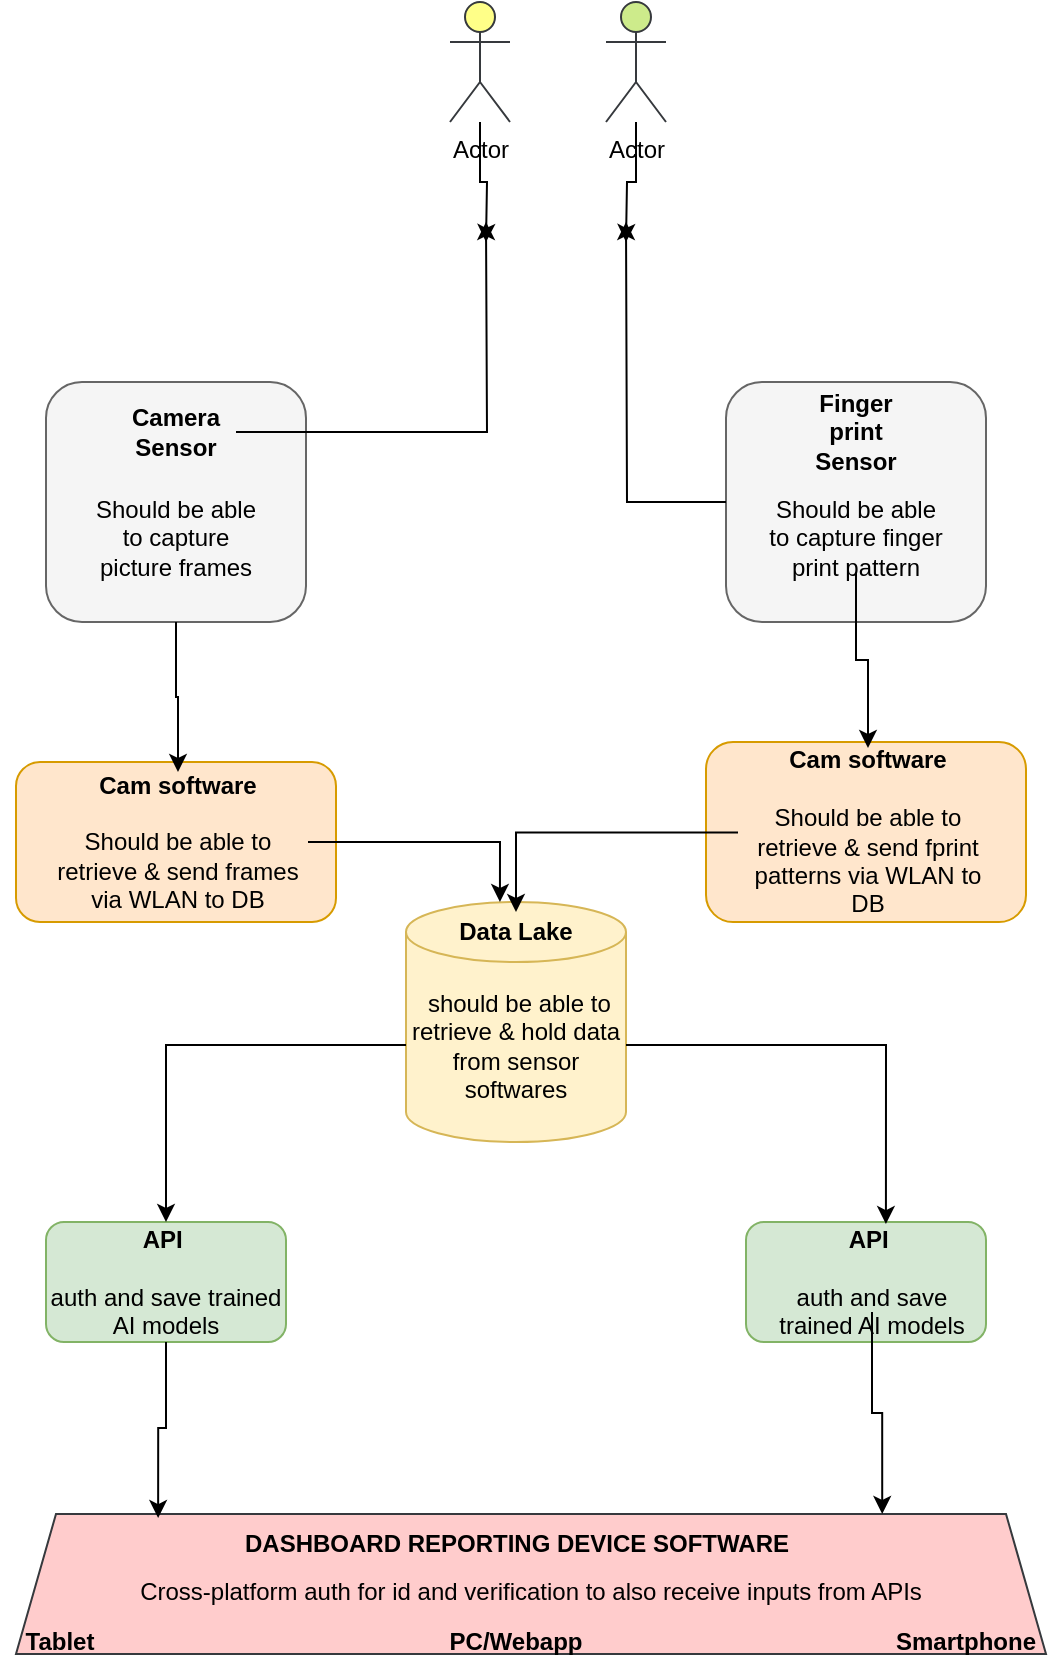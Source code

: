 <mxfile version="18.0.7" type="github">
  <diagram name="HL REQ" id="90a13364-a465-7bf4-72fc-28e22215d7a0">
    <mxGraphModel dx="801" dy="465" grid="1" gridSize="10" guides="1" tooltips="1" connect="1" arrows="1" fold="1" page="1" pageScale="1.5" pageWidth="1169" pageHeight="826" background="none" math="0" shadow="0">
      <root>
        <mxCell id="0" style=";html=1;" />
        <mxCell id="1" style=";html=1;" parent="0" />
        <mxCell id="mH4RBdHBhGK77Cxrk1bE-4" value="" style="group" vertex="1" connectable="0" parent="1">
          <mxGeometry x="660" y="430" width="130" height="120" as="geometry" />
        </mxCell>
        <mxCell id="mH4RBdHBhGK77Cxrk1bE-1" value="" style="rounded=1;whiteSpace=wrap;html=1;fillColor=#f5f5f5;fontColor=#333333;strokeColor=#666666;" vertex="1" parent="mH4RBdHBhGK77Cxrk1bE-4">
          <mxGeometry width="130" height="120" as="geometry" />
        </mxCell>
        <mxCell id="mH4RBdHBhGK77Cxrk1bE-2" value="&lt;b&gt;Camera Sensor&lt;/b&gt;" style="text;html=1;strokeColor=none;fillColor=none;align=center;verticalAlign=middle;whiteSpace=wrap;rounded=0;" vertex="1" parent="mH4RBdHBhGK77Cxrk1bE-4">
          <mxGeometry x="35" y="10" width="60" height="30" as="geometry" />
        </mxCell>
        <mxCell id="mH4RBdHBhGK77Cxrk1bE-3" value="Should be able to capture picture frames" style="text;html=1;strokeColor=none;fillColor=none;align=center;verticalAlign=middle;whiteSpace=wrap;rounded=0;" vertex="1" parent="mH4RBdHBhGK77Cxrk1bE-4">
          <mxGeometry x="20" y="60" width="90" height="35" as="geometry" />
        </mxCell>
        <mxCell id="mH4RBdHBhGK77Cxrk1bE-5" value="" style="group" vertex="1" connectable="0" parent="1">
          <mxGeometry x="1000" y="430" width="130" height="120" as="geometry" />
        </mxCell>
        <mxCell id="mH4RBdHBhGK77Cxrk1bE-6" value="" style="rounded=1;whiteSpace=wrap;html=1;fillColor=#f5f5f5;fontColor=#333333;strokeColor=#666666;" vertex="1" parent="mH4RBdHBhGK77Cxrk1bE-5">
          <mxGeometry width="130" height="120" as="geometry" />
        </mxCell>
        <mxCell id="mH4RBdHBhGK77Cxrk1bE-7" value="&lt;b&gt;Finger print Sensor&lt;/b&gt;" style="text;html=1;strokeColor=none;fillColor=none;align=center;verticalAlign=middle;whiteSpace=wrap;rounded=0;" vertex="1" parent="mH4RBdHBhGK77Cxrk1bE-5">
          <mxGeometry x="35" y="10" width="60" height="30" as="geometry" />
        </mxCell>
        <mxCell id="mH4RBdHBhGK77Cxrk1bE-8" value="Should be able to capture finger print pattern" style="text;html=1;strokeColor=none;fillColor=none;align=center;verticalAlign=middle;whiteSpace=wrap;rounded=0;" vertex="1" parent="mH4RBdHBhGK77Cxrk1bE-5">
          <mxGeometry x="20" y="60" width="90" height="35" as="geometry" />
        </mxCell>
        <mxCell id="mH4RBdHBhGK77Cxrk1bE-12" value="" style="group" vertex="1" connectable="0" parent="1">
          <mxGeometry x="645" y="620" width="160" height="80" as="geometry" />
        </mxCell>
        <mxCell id="mH4RBdHBhGK77Cxrk1bE-9" value="" style="rounded=1;whiteSpace=wrap;html=1;fillColor=#ffe6cc;strokeColor=#d79b00;" vertex="1" parent="mH4RBdHBhGK77Cxrk1bE-12">
          <mxGeometry width="160" height="80" as="geometry" />
        </mxCell>
        <mxCell id="mH4RBdHBhGK77Cxrk1bE-11" value="&lt;b&gt;Cam software&lt;/b&gt;&lt;br&gt;&lt;br&gt;Should be able to retrieve &amp;amp; send frames via WLAN&lt;b&gt;&amp;nbsp;&lt;/b&gt;to DB" style="text;html=1;strokeColor=none;fillColor=none;align=center;verticalAlign=middle;whiteSpace=wrap;rounded=0;" vertex="1" parent="mH4RBdHBhGK77Cxrk1bE-12">
          <mxGeometry x="16" y="5" width="130" height="70" as="geometry" />
        </mxCell>
        <mxCell id="mH4RBdHBhGK77Cxrk1bE-13" value="" style="group" vertex="1" connectable="0" parent="1">
          <mxGeometry x="990" y="610" width="160" height="90" as="geometry" />
        </mxCell>
        <mxCell id="mH4RBdHBhGK77Cxrk1bE-14" value="" style="rounded=1;whiteSpace=wrap;html=1;fillColor=#ffe6cc;strokeColor=#d79b00;" vertex="1" parent="mH4RBdHBhGK77Cxrk1bE-13">
          <mxGeometry width="160" height="90" as="geometry" />
        </mxCell>
        <mxCell id="mH4RBdHBhGK77Cxrk1bE-15" value="&lt;b&gt;Cam software&lt;/b&gt;&lt;br&gt;&lt;br&gt;Should be able to retrieve &amp;amp; send fprint patterns via WLAN&lt;b&gt;&amp;nbsp;&lt;/b&gt;to DB" style="text;html=1;strokeColor=none;fillColor=none;align=center;verticalAlign=middle;whiteSpace=wrap;rounded=0;" vertex="1" parent="mH4RBdHBhGK77Cxrk1bE-13">
          <mxGeometry x="16" y="3" width="130" height="84.375" as="geometry" />
        </mxCell>
        <mxCell id="mH4RBdHBhGK77Cxrk1bE-16" style="edgeStyle=orthogonalEdgeStyle;rounded=0;orthogonalLoop=1;jettySize=auto;html=1;entryX=0.5;entryY=0;entryDx=0;entryDy=0;" edge="1" parent="1" source="mH4RBdHBhGK77Cxrk1bE-8" target="mH4RBdHBhGK77Cxrk1bE-15">
          <mxGeometry relative="1" as="geometry" />
        </mxCell>
        <mxCell id="mH4RBdHBhGK77Cxrk1bE-17" style="edgeStyle=orthogonalEdgeStyle;rounded=0;orthogonalLoop=1;jettySize=auto;html=1;entryX=0.5;entryY=0;entryDx=0;entryDy=0;" edge="1" parent="1" source="mH4RBdHBhGK77Cxrk1bE-1" target="mH4RBdHBhGK77Cxrk1bE-11">
          <mxGeometry relative="1" as="geometry" />
        </mxCell>
        <mxCell id="mH4RBdHBhGK77Cxrk1bE-18" style="edgeStyle=orthogonalEdgeStyle;rounded=0;orthogonalLoop=1;jettySize=auto;html=1;" edge="1" parent="1" source="mH4RBdHBhGK77Cxrk1bE-2">
          <mxGeometry relative="1" as="geometry">
            <mxPoint x="880" y="350" as="targetPoint" />
          </mxGeometry>
        </mxCell>
        <mxCell id="mH4RBdHBhGK77Cxrk1bE-19" style="edgeStyle=orthogonalEdgeStyle;rounded=0;orthogonalLoop=1;jettySize=auto;html=1;" edge="1" parent="1" source="mH4RBdHBhGK77Cxrk1bE-6">
          <mxGeometry relative="1" as="geometry">
            <mxPoint x="950" y="350" as="targetPoint" />
          </mxGeometry>
        </mxCell>
        <mxCell id="mH4RBdHBhGK77Cxrk1bE-21" style="edgeStyle=orthogonalEdgeStyle;rounded=0;orthogonalLoop=1;jettySize=auto;html=1;" edge="1" parent="1" source="mH4RBdHBhGK77Cxrk1bE-20">
          <mxGeometry relative="1" as="geometry">
            <mxPoint x="880" y="360" as="targetPoint" />
          </mxGeometry>
        </mxCell>
        <mxCell id="mH4RBdHBhGK77Cxrk1bE-20" value="Actor" style="shape=umlActor;verticalLabelPosition=bottom;verticalAlign=top;html=1;outlineConnect=0;fillColor=#ffff88;strokeColor=#36393d;" vertex="1" parent="1">
          <mxGeometry x="862" y="240" width="30" height="60" as="geometry" />
        </mxCell>
        <mxCell id="mH4RBdHBhGK77Cxrk1bE-25" style="edgeStyle=orthogonalEdgeStyle;rounded=0;orthogonalLoop=1;jettySize=auto;html=1;" edge="1" parent="1" source="mH4RBdHBhGK77Cxrk1bE-24">
          <mxGeometry relative="1" as="geometry">
            <mxPoint x="950" y="360" as="targetPoint" />
          </mxGeometry>
        </mxCell>
        <mxCell id="mH4RBdHBhGK77Cxrk1bE-24" value="Actor" style="shape=umlActor;verticalLabelPosition=bottom;verticalAlign=top;html=1;outlineConnect=0;fillColor=#cdeb8b;strokeColor=#36393d;" vertex="1" parent="1">
          <mxGeometry x="940" y="240" width="30" height="60" as="geometry" />
        </mxCell>
        <mxCell id="mH4RBdHBhGK77Cxrk1bE-28" value="" style="group" vertex="1" connectable="0" parent="1">
          <mxGeometry x="660" y="850" width="150" height="102" as="geometry" />
        </mxCell>
        <mxCell id="mH4RBdHBhGK77Cxrk1bE-26" value="" style="rounded=1;whiteSpace=wrap;html=1;fillColor=#d5e8d4;strokeColor=#82b366;" vertex="1" parent="mH4RBdHBhGK77Cxrk1bE-28">
          <mxGeometry width="120" height="60" as="geometry" />
        </mxCell>
        <mxCell id="mH4RBdHBhGK77Cxrk1bE-27" value="&lt;b&gt;API&amp;nbsp;&lt;/b&gt;&lt;br&gt;&lt;br&gt;auth and save trained AI models" style="text;html=1;strokeColor=none;fillColor=none;align=center;verticalAlign=middle;whiteSpace=wrap;rounded=0;" vertex="1" parent="mH4RBdHBhGK77Cxrk1bE-28">
          <mxGeometry y="15" width="120" height="30" as="geometry" />
        </mxCell>
        <mxCell id="mH4RBdHBhGK77Cxrk1bE-29" value="" style="group" vertex="1" connectable="0" parent="1">
          <mxGeometry x="1010" y="850" width="140" height="60" as="geometry" />
        </mxCell>
        <mxCell id="mH4RBdHBhGK77Cxrk1bE-30" value="" style="rounded=1;whiteSpace=wrap;html=1;fillColor=#d5e8d4;strokeColor=#82b366;" vertex="1" parent="mH4RBdHBhGK77Cxrk1bE-29">
          <mxGeometry width="120" height="60" as="geometry" />
        </mxCell>
        <mxCell id="mH4RBdHBhGK77Cxrk1bE-31" value="&lt;b&gt;API&amp;nbsp;&lt;/b&gt;&lt;br&gt;&lt;br&gt;auth and save trained AI models" style="text;html=1;strokeColor=none;fillColor=none;align=center;verticalAlign=middle;whiteSpace=wrap;rounded=0;" vertex="1" parent="mH4RBdHBhGK77Cxrk1bE-29">
          <mxGeometry x="8" y="15" width="110" height="30" as="geometry" />
        </mxCell>
        <mxCell id="mH4RBdHBhGK77Cxrk1bE-34" value="" style="shape=cylinder3;whiteSpace=wrap;html=1;boundedLbl=1;backgroundOutline=1;size=15;fillColor=#fff2cc;strokeColor=#d6b656;" vertex="1" parent="1">
          <mxGeometry x="840" y="690" width="110" height="120" as="geometry" />
        </mxCell>
        <mxCell id="mH4RBdHBhGK77Cxrk1bE-35" value="&lt;b&gt;Data Lake&lt;/b&gt;" style="text;html=1;strokeColor=none;fillColor=none;align=center;verticalAlign=middle;whiteSpace=wrap;rounded=0;" vertex="1" parent="1">
          <mxGeometry x="856" y="695" width="78" height="20" as="geometry" />
        </mxCell>
        <mxCell id="mH4RBdHBhGK77Cxrk1bE-39" style="edgeStyle=orthogonalEdgeStyle;rounded=0;orthogonalLoop=1;jettySize=auto;html=1;entryX=0.5;entryY=0;entryDx=0;entryDy=0;" edge="1" parent="1" source="mH4RBdHBhGK77Cxrk1bE-36" target="mH4RBdHBhGK77Cxrk1bE-26">
          <mxGeometry relative="1" as="geometry" />
        </mxCell>
        <mxCell id="mH4RBdHBhGK77Cxrk1bE-40" style="edgeStyle=orthogonalEdgeStyle;rounded=0;orthogonalLoop=1;jettySize=auto;html=1;exitX=1;exitY=0.5;exitDx=0;exitDy=0;entryX=0.583;entryY=0.017;entryDx=0;entryDy=0;entryPerimeter=0;" edge="1" parent="1" source="mH4RBdHBhGK77Cxrk1bE-36" target="mH4RBdHBhGK77Cxrk1bE-30">
          <mxGeometry relative="1" as="geometry" />
        </mxCell>
        <mxCell id="mH4RBdHBhGK77Cxrk1bE-36" value="&amp;nbsp;should be able to retrieve &amp;amp; hold data from sensor softwares" style="text;html=1;strokeColor=none;fillColor=none;align=center;verticalAlign=middle;whiteSpace=wrap;rounded=0;" vertex="1" parent="1">
          <mxGeometry x="840" y="733" width="110" height="57" as="geometry" />
        </mxCell>
        <mxCell id="mH4RBdHBhGK77Cxrk1bE-37" style="edgeStyle=orthogonalEdgeStyle;rounded=0;orthogonalLoop=1;jettySize=auto;html=1;entryX=0.427;entryY=0;entryDx=0;entryDy=0;entryPerimeter=0;" edge="1" parent="1" source="mH4RBdHBhGK77Cxrk1bE-11" target="mH4RBdHBhGK77Cxrk1bE-34">
          <mxGeometry relative="1" as="geometry" />
        </mxCell>
        <mxCell id="mH4RBdHBhGK77Cxrk1bE-38" style="edgeStyle=orthogonalEdgeStyle;rounded=0;orthogonalLoop=1;jettySize=auto;html=1;entryX=0.5;entryY=0;entryDx=0;entryDy=0;" edge="1" parent="1" source="mH4RBdHBhGK77Cxrk1bE-15" target="mH4RBdHBhGK77Cxrk1bE-35">
          <mxGeometry relative="1" as="geometry" />
        </mxCell>
        <mxCell id="mH4RBdHBhGK77Cxrk1bE-41" value="" style="shape=trapezoid;perimeter=trapezoidPerimeter;whiteSpace=wrap;html=1;fixedSize=1;fillColor=#ffcccc;strokeColor=#36393d;" vertex="1" parent="1">
          <mxGeometry x="645" y="996" width="515" height="70" as="geometry" />
        </mxCell>
        <mxCell id="mH4RBdHBhGK77Cxrk1bE-42" value="&lt;b&gt;PC/Webapp&lt;/b&gt;" style="text;html=1;strokeColor=none;fillColor=none;align=center;verticalAlign=middle;whiteSpace=wrap;rounded=0;" vertex="1" parent="1">
          <mxGeometry x="865" y="1045" width="60" height="30" as="geometry" />
        </mxCell>
        <mxCell id="mH4RBdHBhGK77Cxrk1bE-43" value="&lt;b&gt;DASHBOARD REPORTING DEVICE SOFTWARE&lt;/b&gt;" style="text;html=1;strokeColor=none;fillColor=none;align=center;verticalAlign=middle;whiteSpace=wrap;rounded=0;" vertex="1" parent="1">
          <mxGeometry x="733.5" y="996" width="323" height="30" as="geometry" />
        </mxCell>
        <mxCell id="mH4RBdHBhGK77Cxrk1bE-44" value="&lt;b&gt;Tablet&lt;/b&gt;" style="text;html=1;strokeColor=none;fillColor=none;align=center;verticalAlign=middle;whiteSpace=wrap;rounded=0;" vertex="1" parent="1">
          <mxGeometry x="637" y="1045" width="60" height="30" as="geometry" />
        </mxCell>
        <mxCell id="mH4RBdHBhGK77Cxrk1bE-46" value="&lt;b&gt;Smartphone&lt;/b&gt;" style="text;html=1;strokeColor=none;fillColor=none;align=center;verticalAlign=middle;whiteSpace=wrap;rounded=0;" vertex="1" parent="1">
          <mxGeometry x="1090" y="1045" width="60" height="30" as="geometry" />
        </mxCell>
        <mxCell id="mH4RBdHBhGK77Cxrk1bE-47" value="Cross-platform auth for id and verification to also receive inputs from APIs" style="text;html=1;strokeColor=none;fillColor=none;align=center;verticalAlign=middle;whiteSpace=wrap;rounded=0;" vertex="1" parent="1">
          <mxGeometry x="691" y="1020" width="423" height="30" as="geometry" />
        </mxCell>
        <mxCell id="mH4RBdHBhGK77Cxrk1bE-48" style="edgeStyle=orthogonalEdgeStyle;rounded=0;orthogonalLoop=1;jettySize=auto;html=1;entryX=0.138;entryY=0.029;entryDx=0;entryDy=0;entryPerimeter=0;" edge="1" parent="1" source="mH4RBdHBhGK77Cxrk1bE-26" target="mH4RBdHBhGK77Cxrk1bE-41">
          <mxGeometry relative="1" as="geometry" />
        </mxCell>
        <mxCell id="mH4RBdHBhGK77Cxrk1bE-49" style="edgeStyle=orthogonalEdgeStyle;rounded=0;orthogonalLoop=1;jettySize=auto;html=1;entryX=0.841;entryY=0;entryDx=0;entryDy=0;entryPerimeter=0;" edge="1" parent="1" source="mH4RBdHBhGK77Cxrk1bE-31" target="mH4RBdHBhGK77Cxrk1bE-41">
          <mxGeometry relative="1" as="geometry" />
        </mxCell>
      </root>
    </mxGraphModel>
  </diagram>
</mxfile>
